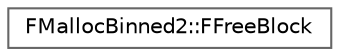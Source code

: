 digraph "Graphical Class Hierarchy"
{
 // INTERACTIVE_SVG=YES
 // LATEX_PDF_SIZE
  bgcolor="transparent";
  edge [fontname=Helvetica,fontsize=10,labelfontname=Helvetica,labelfontsize=10];
  node [fontname=Helvetica,fontsize=10,shape=box,height=0.2,width=0.4];
  rankdir="LR";
  Node0 [id="Node000000",label="FMallocBinned2::FFreeBlock",height=0.2,width=0.4,color="grey40", fillcolor="white", style="filled",URL="$d0/ddd/structFMallocBinned2_1_1FFreeBlock.html",tooltip="Information about a piece of free memory."];
}
